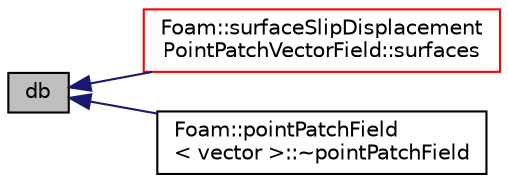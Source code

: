digraph "db"
{
  bgcolor="transparent";
  edge [fontname="Helvetica",fontsize="10",labelfontname="Helvetica",labelfontsize="10"];
  node [fontname="Helvetica",fontsize="10",shape=record];
  rankdir="LR";
  Node1 [label="db",height=0.2,width=0.4,color="black", fillcolor="grey75", style="filled", fontcolor="black"];
  Node1 -> Node2 [dir="back",color="midnightblue",fontsize="10",style="solid",fontname="Helvetica"];
  Node2 [label="Foam::surfaceSlipDisplacement\lPointPatchVectorField::surfaces",height=0.2,width=0.4,color="red",URL="$a02587.html#aff918337bab64c11eb949daf61241cd9",tooltip="Surface to follow. Demand loads surfaceNames. "];
  Node1 -> Node3 [dir="back",color="midnightblue",fontsize="10",style="solid",fontname="Helvetica"];
  Node3 [label="Foam::pointPatchField\l\< vector \>::~pointPatchField",height=0.2,width=0.4,color="black",URL="$a01938.html#a1f504c5de6b777e0f27de7eb62d39a6b",tooltip="Destructor. "];
}
